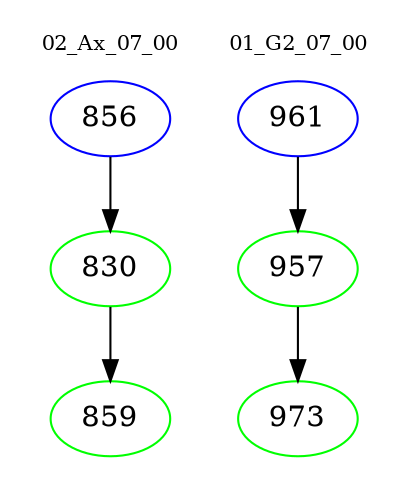digraph{
subgraph cluster_0 {
color = white
label = "02_Ax_07_00";
fontsize=10;
T0_856 [label="856", color="blue"]
T0_856 -> T0_830 [color="black"]
T0_830 [label="830", color="green"]
T0_830 -> T0_859 [color="black"]
T0_859 [label="859", color="green"]
}
subgraph cluster_1 {
color = white
label = "01_G2_07_00";
fontsize=10;
T1_961 [label="961", color="blue"]
T1_961 -> T1_957 [color="black"]
T1_957 [label="957", color="green"]
T1_957 -> T1_973 [color="black"]
T1_973 [label="973", color="green"]
}
}
